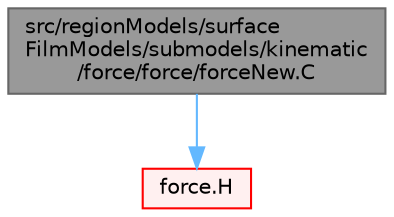 digraph "src/regionModels/surfaceFilmModels/submodels/kinematic/force/force/forceNew.C"
{
 // LATEX_PDF_SIZE
  bgcolor="transparent";
  edge [fontname=Helvetica,fontsize=10,labelfontname=Helvetica,labelfontsize=10];
  node [fontname=Helvetica,fontsize=10,shape=box,height=0.2,width=0.4];
  Node1 [id="Node000001",label="src/regionModels/surface\lFilmModels/submodels/kinematic\l/force/force/forceNew.C",height=0.2,width=0.4,color="gray40", fillcolor="grey60", style="filled", fontcolor="black",tooltip=" "];
  Node1 -> Node2 [id="edge1_Node000001_Node000002",color="steelblue1",style="solid",tooltip=" "];
  Node2 [id="Node000002",label="force.H",height=0.2,width=0.4,color="red", fillcolor="#FFF0F0", style="filled",URL="$regionModels_2surfaceFilmModels_2submodels_2kinematic_2force_2force_2force_8H.html",tooltip=" "];
}

